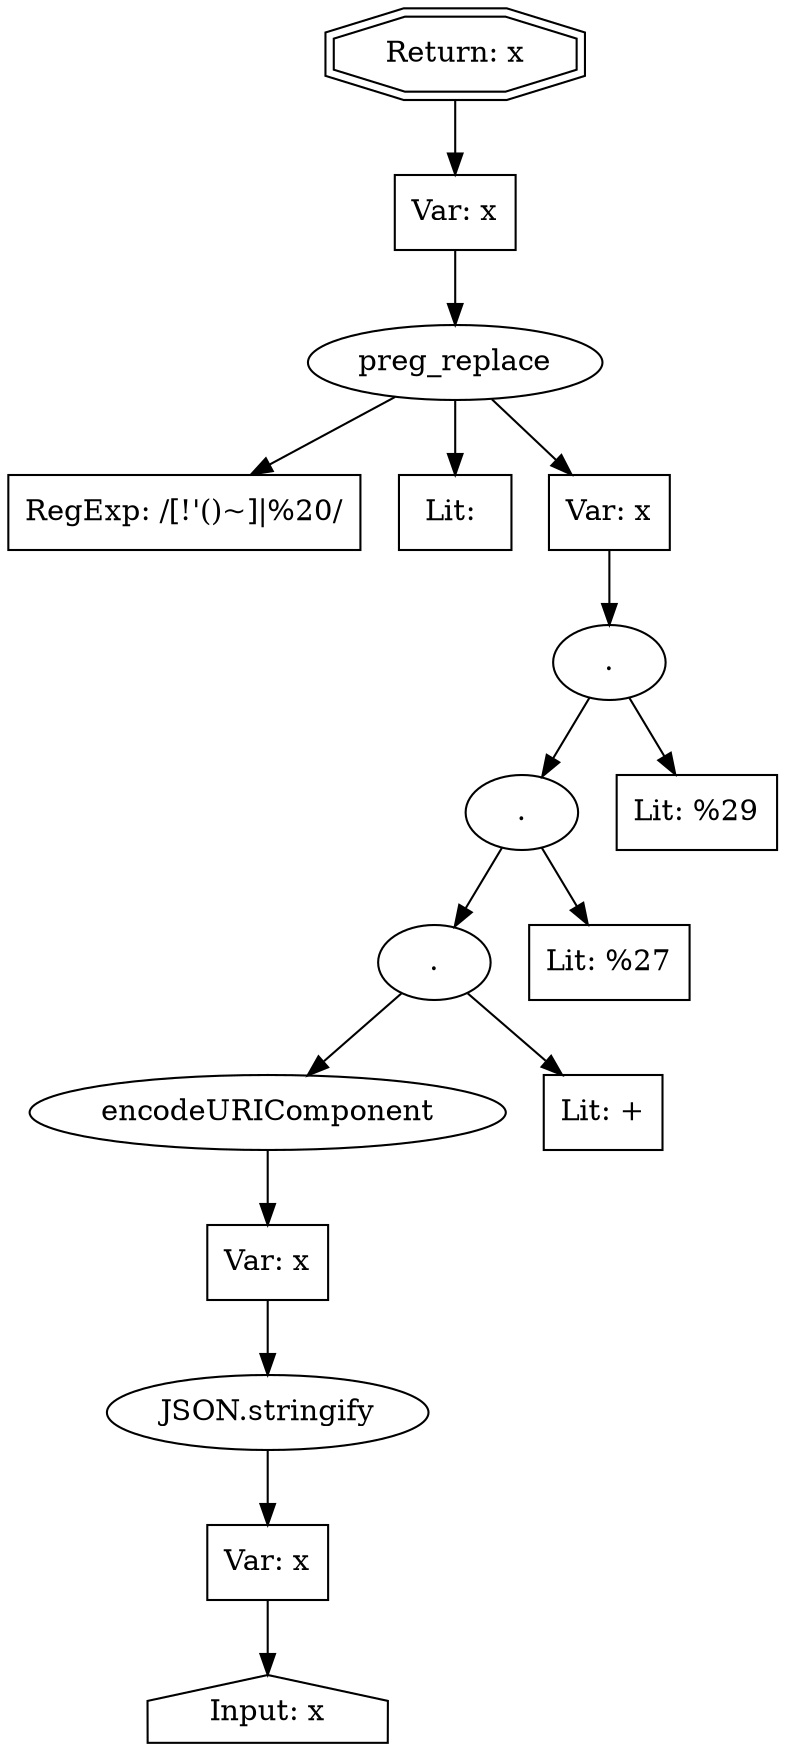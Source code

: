 // Finding: 273cc56b-d273-499d-bc88-34efc281b291
// Finding.url: https://example76.com/catalog/Buhgalterija-Upravlencheskij-uchet-Finansy-predprijatija##"></iframe></style></script></object></embed></textarea><img src=x onerror=taintfoxLog('8dd38c5b49c0470a85ab160f109254d2')><!--/*
// Finding.parentloc: https://example76.com/catalog/Buhgalterija-Upravlencheskij-uchet-Finansy-predprijatija##"></iframe></style></script></object></embed></textarea><img src=x onerror=taintfoxLog('8dd38c5b49c0470a85ab160f109254d2')><!--/*
// Finding.domain: example76.com
// Finding.base_domain: example76.com
// Finding.source: location.href
// Finding.sink: innerHTML
// Sanitizer.score: 3
// Sanitizer.name: C
// Sanitizer.location: https://i.example76.com/webpackBuild/vendors.2a6cc9855acef214bc93.js - C:293:33005
// Finding.begin: 524
// Finding.end: 723
// Finding.original_uuid: 3dc2c980-304a-4ffe-8c9e-b9f3581eddcf
// Finding.TwentyFiveMillionFlowsId: -370970000
// Finding.script: https://i.example76.com/webpackBuild/154.20665ef49b0006ab14cf.js
// Finding.line: 1
// Exploit.uuid: 8dd38c5b-49c0-470a-85ab-160f109254d2
// Exploit.success: false
// Exploit.status: validated
// Exploit.method: C
// Exploit.type: html
// Exploit.token: attribute
// Exploit.content: href
// Exploit.quote_type: "
// Exploit.tag: a
// Exploit.break_out: #"></iframe></style></script></object></embed></textarea><img src=x onerror=
// Exploit.break_in: ><!--/*
// Exploit.payload: #"></iframe></style></script></object></embed></textarea><img src=x onerror=taintfoxLog(1)><!--/*
// Exploit.begin_taint_url: 0
// Exploit.end_taint_url: 78
// Exploit.replace_begin_url: 78
// Exploit.replace_end_url: 78
// Exploit.replace_begin_param: 612
// Exploit.replace_end_param: 612
// Issues.LargestEncodeAttrStringChain: 0
// Issues.LargestTextFragmentEncodeChainLength: 0
// Issues.HasApproximation: true
// Issues.HasMissingImplementation: false
// Issues.HasInfiniteRegexWithFunctionReplacer: true
// Issues.MergedSplitAndJoins: false
// Issues.HasUrlInRhsOfReplace: false
// Issues.HasUrlInLhsOfReplace: false
// Issues.HasCookieValueInLhsOfreplace: false
// Issues.HasCookieValueInRhsOfreplace: false
// Issues.HasCookieValueInMatchPattern: false
// Issues.HasCookieValueInExecPattern: false
// Issues.RemovedLRConcats: true
// Issues.RemovedReplaceArtifacts: false
// Issues.HasUrlInMatchPattern: false
// Issues.HasUrlInExecPattern: false
// Issues.RemovedNOPreplaces: false
// Issues.Known_sanitizer: false
// DepGraph.hash: -1280495741
// DepGraph.sanitizer_hash: 1986349970
// Removed LR concats 
// Removed LR concats 
// Removed LR concats 
// Removed LR concats 
// Removed LR concats 
// Non Finite Regex with function on rhs:  replace([!'()~]|%20/g: 1, s: 0, u: 0, m: 0, i: 0 [escapes(': 1, (: 1, ): 1), function_rhs: true], 'function(t){return k[t]}') - Left hand side has to be a range 
// Approximated Implementation for:  replace([!'()~]|%20/g: 1, s: 0, u: 0, m: 0, i: 0 [escapes(': 1, (: 1, ): 1), function_rhs: true], 'function(t){return k[t]}') - Left hand side has to be a range 
digraph cfg {
n0 [shape=house, label="Input: x"];
n1 [shape=ellipse, label="JSON.stringify"];
n2 [shape=box, label="Var: x"];
n3 [shape=ellipse, label="encodeURIComponent"];
n4 [shape=box, label="Var: x"];
n5 [shape=ellipse, label="."];
n6 [shape=box, label="Lit: +"];
n7 [shape=ellipse, label="."];
n8 [shape=box, label="Lit: %27"];
n9 [shape=ellipse, label="."];
n10 [shape=box, label="Lit: %29"];
n11 [shape=ellipse, label="preg_replace"];
n12 [shape=box, label="RegExp: /[!'()~]|%20/"];
n13 [shape=box, label="Lit: "];
n14 [shape=box, label="Var: x"];
n15 [shape=box, label="Var: x"];
n16 [shape=doubleoctagon, label="Return: x"];
n2 -> n0;
n1 -> n2;
n4 -> n1;
n3 -> n4;
n5 -> n3;
n5 -> n6;
n7 -> n5;
n7 -> n8;
n9 -> n7;
n9 -> n10;
n14 -> n9;
n11 -> n12;
n11 -> n13;
n11 -> n14;
n15 -> n11;
n16 -> n15;
}